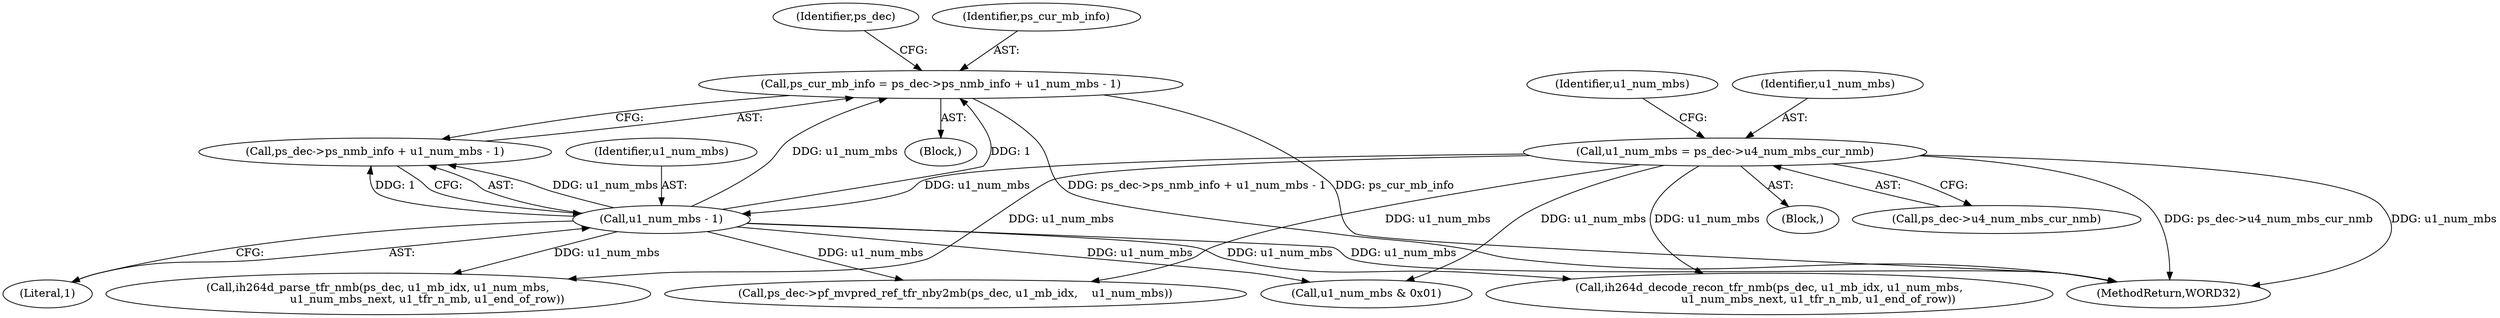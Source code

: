 digraph "0_Android_cc676ebd95247646e67907ccab150fb77a847335_0@integer" {
"1000523" [label="(Call,ps_cur_mb_info = ps_dec->ps_nmb_info + u1_num_mbs - 1)"];
"1000529" [label="(Call,u1_num_mbs - 1)"];
"1000515" [label="(Call,u1_num_mbs = ps_dec->u4_num_mbs_cur_nmb)"];
"1000531" [label="(Literal,1)"];
"1000514" [label="(Block,)"];
"1000517" [label="(Call,ps_dec->u4_num_mbs_cur_nmb)"];
"1000530" [label="(Identifier,u1_num_mbs)"];
"1000521" [label="(Identifier,u1_num_mbs)"];
"1000640" [label="(Call,u1_num_mbs & 0x01)"];
"1000523" [label="(Call,ps_cur_mb_info = ps_dec->ps_nmb_info + u1_num_mbs - 1)"];
"1000612" [label="(Call,ps_dec->pf_mvpred_ref_tfr_nby2mb(ps_dec, u1_mb_idx,    u1_num_mbs))"];
"1000659" [label="(Call,ih264d_parse_tfr_nmb(ps_dec, u1_mb_idx, u1_num_mbs,\n                            u1_num_mbs_next, u1_tfr_n_mb, u1_end_of_row))"];
"1000673" [label="(Call,ih264d_decode_recon_tfr_nmb(ps_dec, u1_mb_idx, u1_num_mbs,\n                            u1_num_mbs_next, u1_tfr_n_mb, u1_end_of_row))"];
"1000516" [label="(Identifier,u1_num_mbs)"];
"1000525" [label="(Call,ps_dec->ps_nmb_info + u1_num_mbs - 1)"];
"1000515" [label="(Call,u1_num_mbs = ps_dec->u4_num_mbs_cur_nmb)"];
"1001350" [label="(MethodReturn,WORD32)"];
"1000561" [label="(Identifier,ps_dec)"];
"1000529" [label="(Call,u1_num_mbs - 1)"];
"1000524" [label="(Identifier,ps_cur_mb_info)"];
"1000522" [label="(Block,)"];
"1000523" -> "1000522"  [label="AST: "];
"1000523" -> "1000525"  [label="CFG: "];
"1000524" -> "1000523"  [label="AST: "];
"1000525" -> "1000523"  [label="AST: "];
"1000561" -> "1000523"  [label="CFG: "];
"1000523" -> "1001350"  [label="DDG: ps_dec->ps_nmb_info + u1_num_mbs - 1"];
"1000523" -> "1001350"  [label="DDG: ps_cur_mb_info"];
"1000529" -> "1000523"  [label="DDG: u1_num_mbs"];
"1000529" -> "1000523"  [label="DDG: 1"];
"1000529" -> "1000525"  [label="AST: "];
"1000529" -> "1000531"  [label="CFG: "];
"1000530" -> "1000529"  [label="AST: "];
"1000531" -> "1000529"  [label="AST: "];
"1000525" -> "1000529"  [label="CFG: "];
"1000529" -> "1001350"  [label="DDG: u1_num_mbs"];
"1000529" -> "1000525"  [label="DDG: u1_num_mbs"];
"1000529" -> "1000525"  [label="DDG: 1"];
"1000515" -> "1000529"  [label="DDG: u1_num_mbs"];
"1000529" -> "1000612"  [label="DDG: u1_num_mbs"];
"1000529" -> "1000640"  [label="DDG: u1_num_mbs"];
"1000529" -> "1000659"  [label="DDG: u1_num_mbs"];
"1000529" -> "1000673"  [label="DDG: u1_num_mbs"];
"1000515" -> "1000514"  [label="AST: "];
"1000515" -> "1000517"  [label="CFG: "];
"1000516" -> "1000515"  [label="AST: "];
"1000517" -> "1000515"  [label="AST: "];
"1000521" -> "1000515"  [label="CFG: "];
"1000515" -> "1001350"  [label="DDG: u1_num_mbs"];
"1000515" -> "1001350"  [label="DDG: ps_dec->u4_num_mbs_cur_nmb"];
"1000515" -> "1000612"  [label="DDG: u1_num_mbs"];
"1000515" -> "1000640"  [label="DDG: u1_num_mbs"];
"1000515" -> "1000659"  [label="DDG: u1_num_mbs"];
"1000515" -> "1000673"  [label="DDG: u1_num_mbs"];
}
